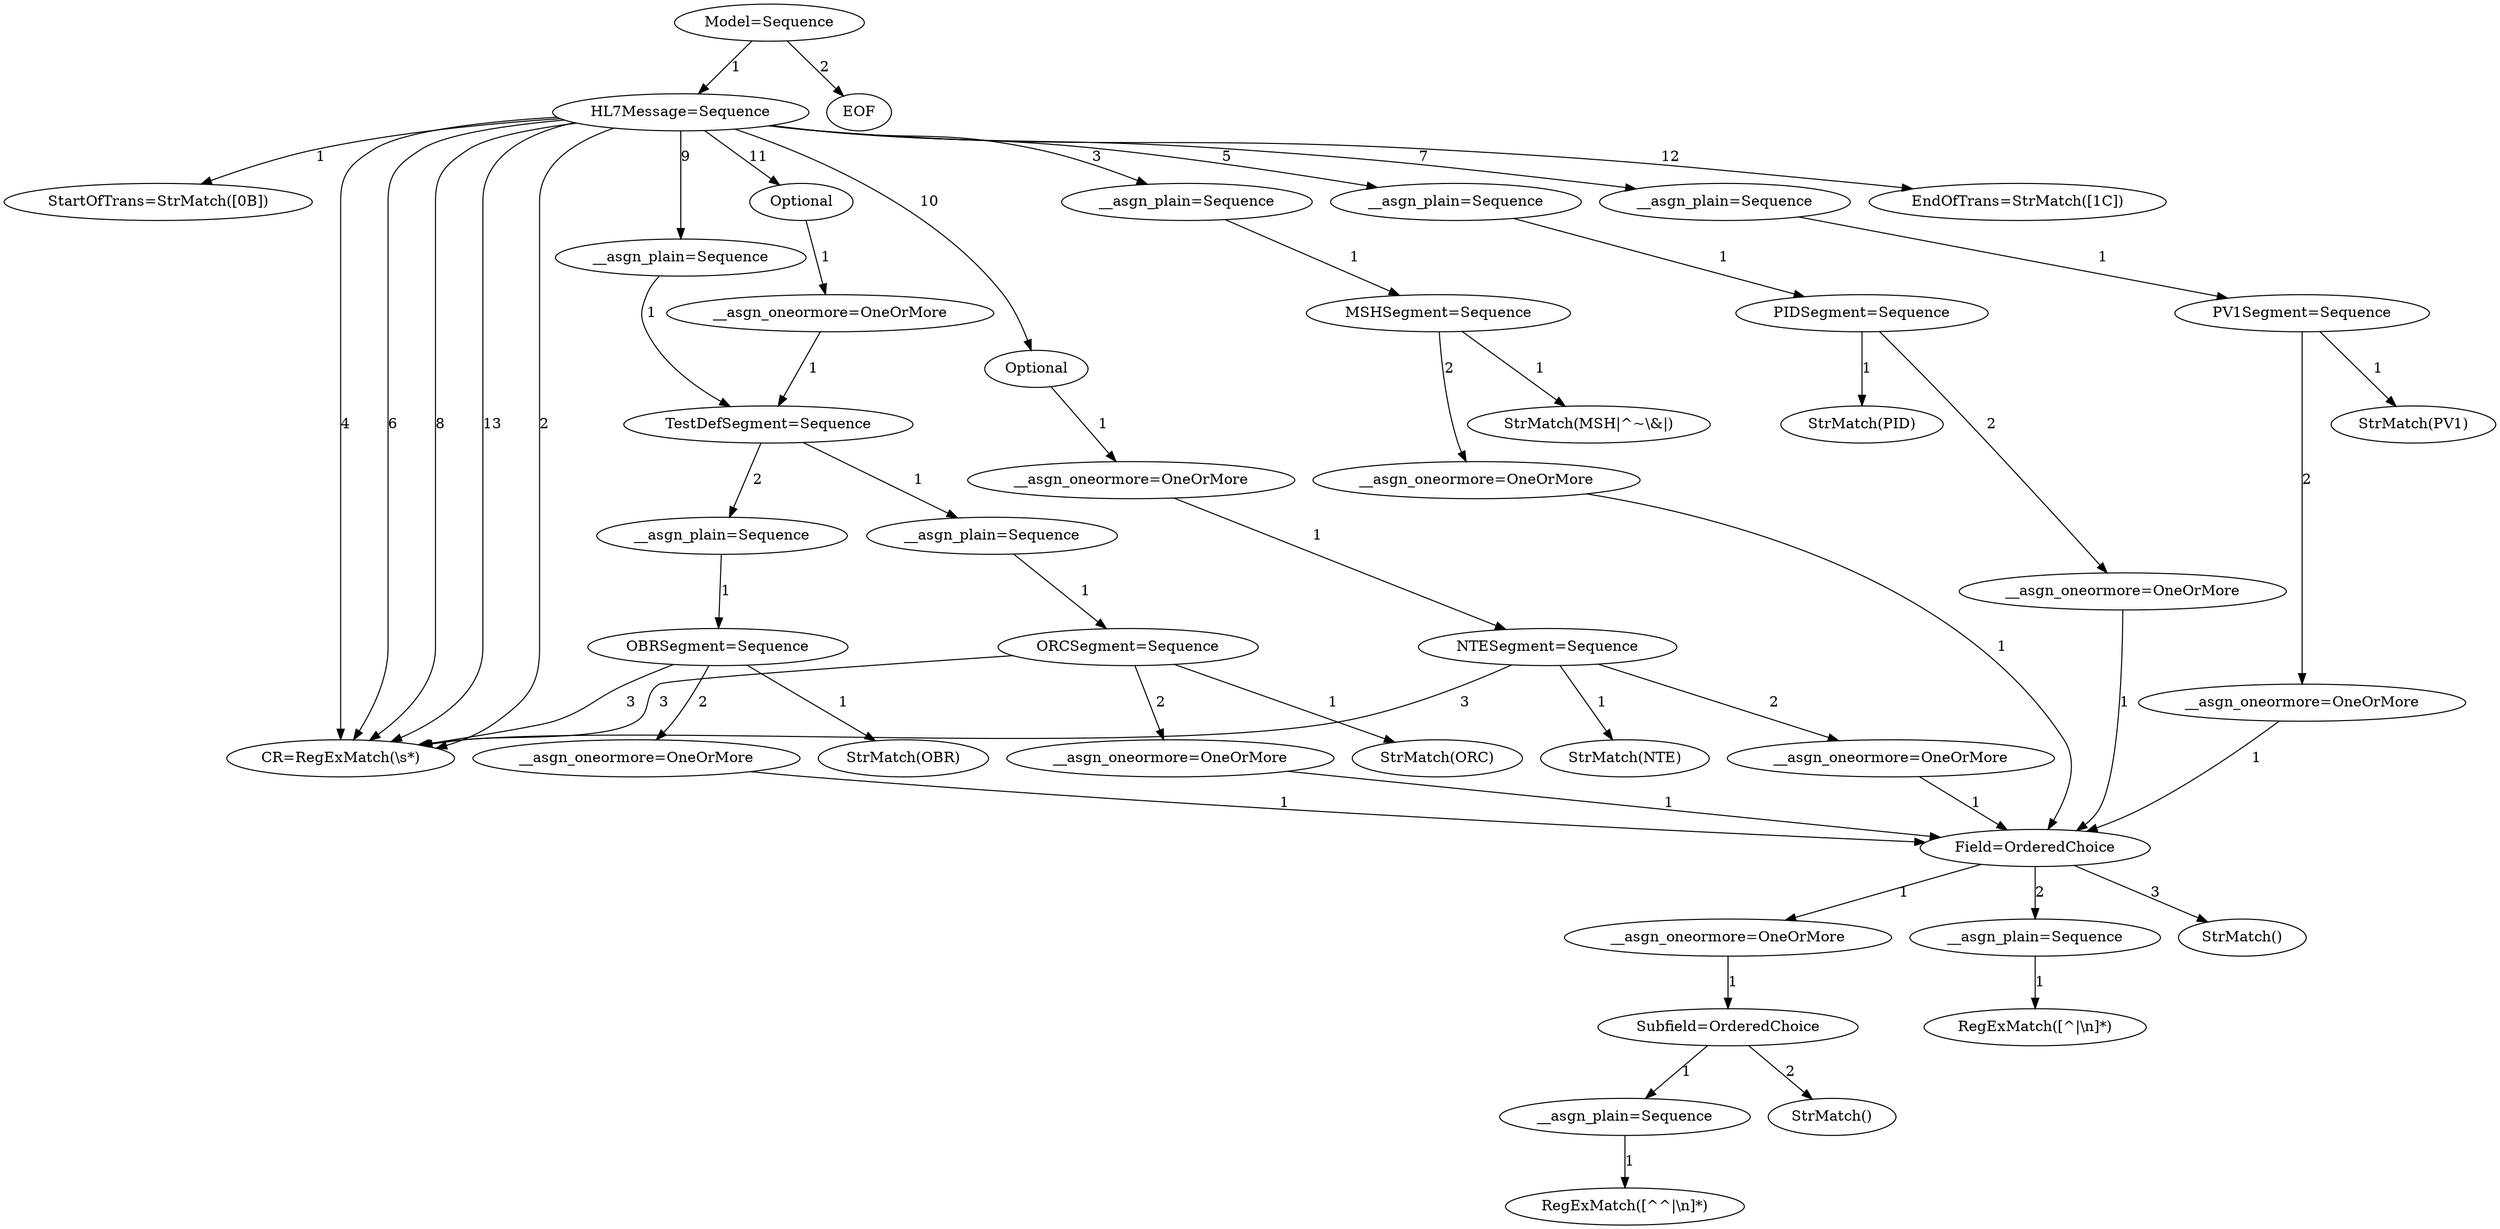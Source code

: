 digraph arpeggio_graph {
2447008073264 [label="Model=Sequence"];
2447008073264->2447007920928 [label="1"]

2447007920928 [label="HL7Message=Sequence"];
2447007920928->2447008072872 [label="1"]

2447008072872 [label="StartOfTrans=StrMatch([0B])"];
2447007920928->2447008073488 [label="2"]

2447008073488 [label="CR=RegExMatch(\\s*)"];
2447007920928->2447007921768 [label="3"]

2447007921768 [label="__asgn_plain=Sequence"];
2447007921768->2447007922664 [label="1"]

2447007922664 [label="MSHSegment=Sequence"];
2447007922664->2447007923560 [label="1"]

2447007923560 [label="StrMatch(MSH|^~\\&|)"];
2447007922664->2447007923168 [label="2"]

2447007923168 [label="__asgn_oneormore=OneOrMore"];
2447007923168->2447007920760 [label="1"]

2447007920760 [label="Field=OrderedChoice"];
2447007920760->2447008034712 [label="1"]

2447008034712 [label="__asgn_oneormore=OneOrMore"];
2447008034712->2447008034544 [label="1"]

2447008034544 [label="Subfield=OrderedChoice"];
2447008034544->2447008072480 [label="1"]

2447008072480 [label="__asgn_plain=Sequence"];
2447008072480->2447008072592 [label="1"]

2447008072592 [label="RegExMatch([^^|\\n]*)"];
2447008034544->2447008072816 [label="2"]

2447008072816 [label="StrMatch()"];
2447007920760->2447008071920 [label="2"]

2447008071920 [label="__asgn_plain=Sequence"];
2447008071920->2447008072032 [label="1"]

2447008072032 [label="RegExMatch([^|\\n]*)"];
2447007920760->2447008034768 [label="3"]

2447008034768 [label="StrMatch()"];
2447007920928->2447008073488 [label="4"]

2447007920928->2447007922048 [label="5"]

2447007922048 [label="__asgn_plain=Sequence"];
2447007922048->2447007922776 [label="1"]

2447007922776 [label="PIDSegment=Sequence"];
2447007922776->2447007923896 [label="1"]

2447007923896 [label="StrMatch(PID)"];
2447007922776->2447007924064 [label="2"]

2447007924064 [label="__asgn_oneormore=OneOrMore"];
2447007924064->2447007920760 [label="1"]

2447007920928->2447008073488 [label="6"]

2447007920928->2447007922328 [label="7"]

2447007922328 [label="__asgn_plain=Sequence"];
2447007922328->2447008030792 [label="1"]

2447008030792 [label="PV1Segment=Sequence"];
2447008030792->2447008030904 [label="1"]

2447008030904 [label="StrMatch(PV1)"];
2447008030792->2447008031240 [label="2"]

2447008031240 [label="__asgn_oneormore=OneOrMore"];
2447008031240->2447007920760 [label="1"]

2447007920928->2447008073488 [label="8"]

2447007920928->2447007922608 [label="9"]

2447007922608 [label="__asgn_plain=Sequence"];
2447007922608->2447008031576 [label="1"]

2447008031576 [label="TestDefSegment=Sequence"];
2447008031576->2447008031800 [label="1"]

2447008031800 [label="__asgn_plain=Sequence"];
2447008031800->2447008032304 [label="1"]

2447008032304 [label="ORCSegment=Sequence"];
2447008032304->2447008032248 [label="1"]

2447008032248 [label="StrMatch(ORC)"];
2447008032304->2447008032640 [label="2"]

2447008032640 [label="__asgn_oneormore=OneOrMore"];
2447008032640->2447007920760 [label="1"]

2447008032304->2447008073488 [label="3"]

2447008031576->2447008032024 [label="2"]

2447008032024 [label="__asgn_plain=Sequence"];
2447008032024->2447008033032 [label="1"]

2447008033032 [label="OBRSegment=Sequence"];
2447008033032->2447008032976 [label="1"]

2447008032976 [label="StrMatch(OBR)"];
2447008033032->2447008033368 [label="2"]

2447008033368 [label="__asgn_oneormore=OneOrMore"];
2447008033368->2447007920760 [label="1"]

2447008033032->2447008073488 [label="3"]

2447007920928->2447007921096 [label="10"]

2447007921096 [label="Optional"];
2447007921096->2447007923112 [label="1"]

2447007923112 [label="__asgn_oneormore=OneOrMore"];
2447007923112->2447008033760 [label="1"]

2447008033760 [label="NTESegment=Sequence"];
2447008033760->2447008033704 [label="1"]

2447008033704 [label="StrMatch(NTE)"];
2447008033760->2447008034096 [label="2"]

2447008034096 [label="__asgn_oneormore=OneOrMore"];
2447008034096->2447007920760 [label="1"]

2447008033760->2447008073488 [label="3"]

2447007920928->2447007921264 [label="11"]

2447007921264 [label="Optional"];
2447007921264->2447007923392 [label="1"]

2447007923392 [label="__asgn_oneormore=OneOrMore"];
2447007923392->2447008031576 [label="1"]

2447007920928->2447008072760 [label="12"]

2447008072760 [label="EndOfTrans=StrMatch([1C])"];
2447007920928->2447008073488 [label="13"]

2447008073264->2447008073544 [label="2"]

2447008073544 [label="EOF"];
}